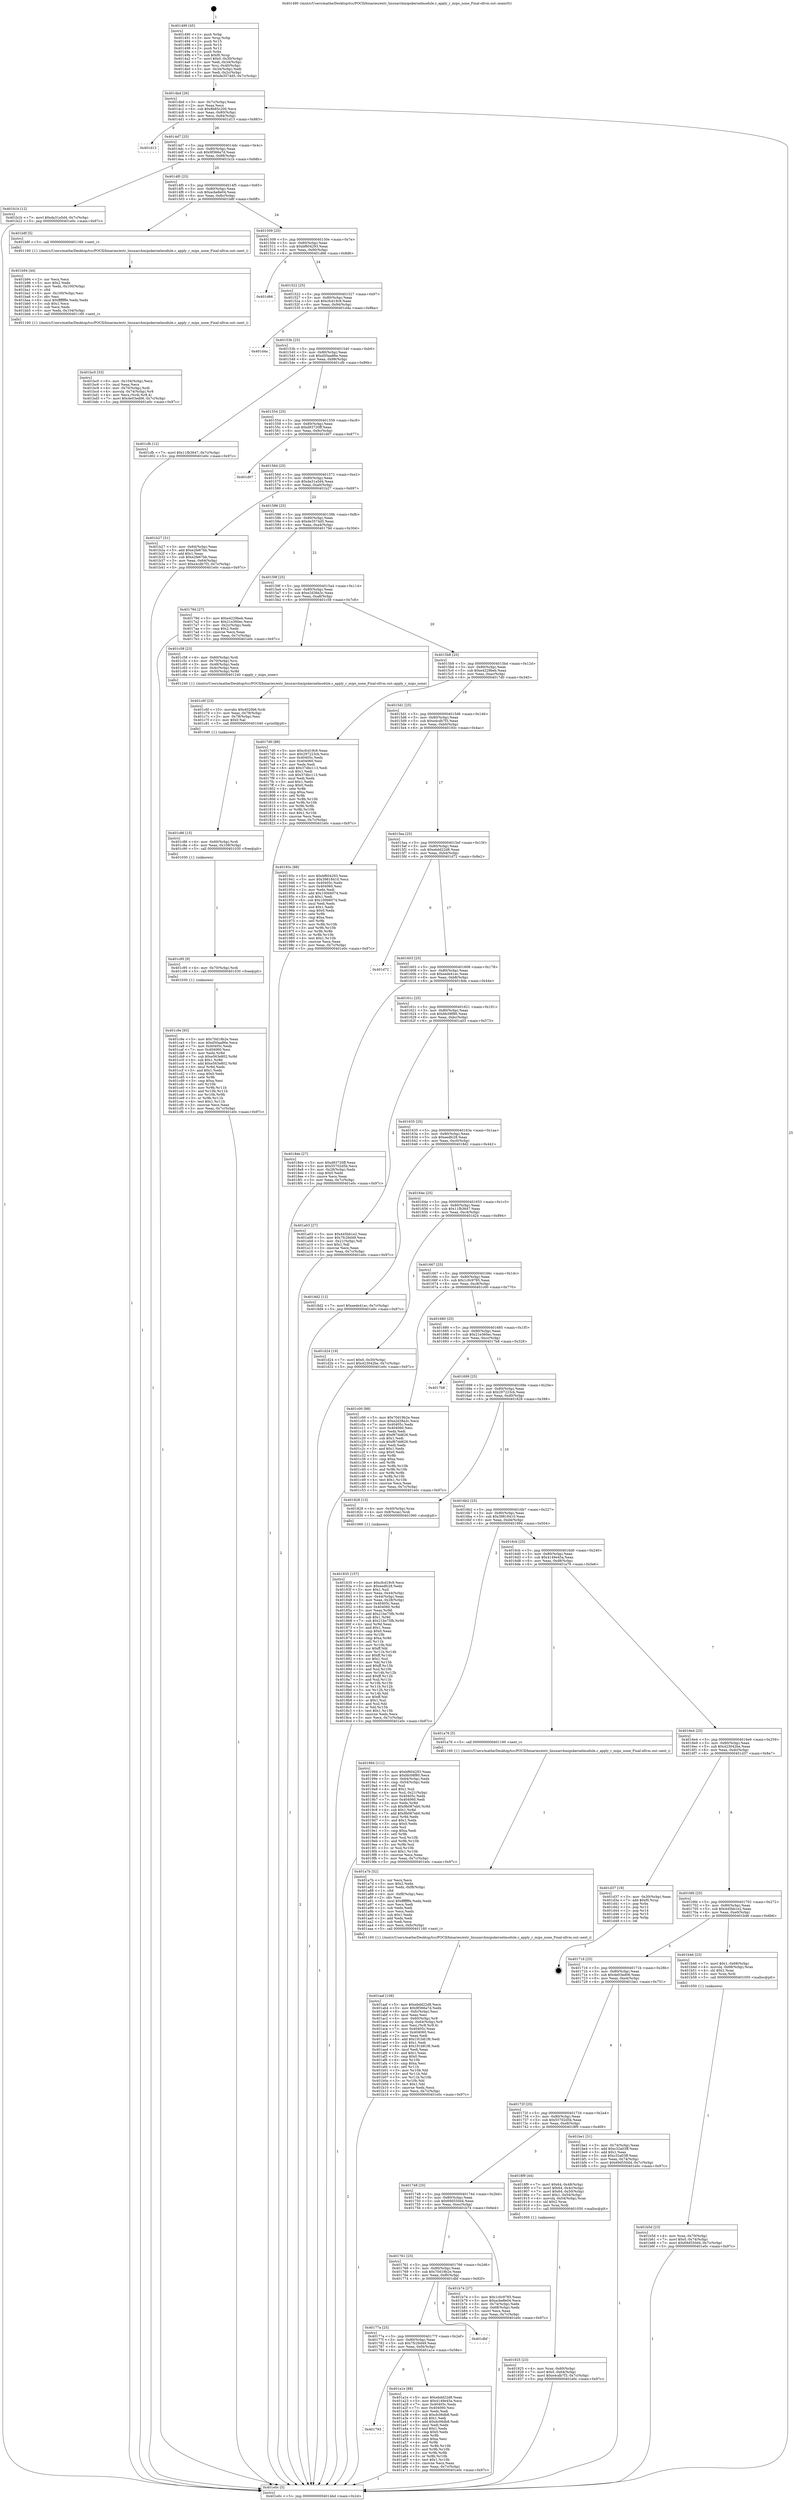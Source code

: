 digraph "0x401490" {
  label = "0x401490 (/mnt/c/Users/mathe/Desktop/tcc/POCII/binaries/extr_linuxarchmipskernelmodule.c_apply_r_mips_none_Final-ollvm.out::main(0))"
  labelloc = "t"
  node[shape=record]

  Entry [label="",width=0.3,height=0.3,shape=circle,fillcolor=black,style=filled]
  "0x4014bd" [label="{
     0x4014bd [26]\l
     | [instrs]\l
     &nbsp;&nbsp;0x4014bd \<+3\>: mov -0x7c(%rbp),%eax\l
     &nbsp;&nbsp;0x4014c0 \<+2\>: mov %eax,%ecx\l
     &nbsp;&nbsp;0x4014c2 \<+6\>: sub $0x8b85c200,%ecx\l
     &nbsp;&nbsp;0x4014c8 \<+3\>: mov %eax,-0x80(%rbp)\l
     &nbsp;&nbsp;0x4014cb \<+6\>: mov %ecx,-0x84(%rbp)\l
     &nbsp;&nbsp;0x4014d1 \<+6\>: je 0000000000401d13 \<main+0x883\>\l
  }"]
  "0x401d13" [label="{
     0x401d13\l
  }", style=dashed]
  "0x4014d7" [label="{
     0x4014d7 [25]\l
     | [instrs]\l
     &nbsp;&nbsp;0x4014d7 \<+5\>: jmp 00000000004014dc \<main+0x4c\>\l
     &nbsp;&nbsp;0x4014dc \<+3\>: mov -0x80(%rbp),%eax\l
     &nbsp;&nbsp;0x4014df \<+5\>: sub $0x9f366a7d,%eax\l
     &nbsp;&nbsp;0x4014e4 \<+6\>: mov %eax,-0x88(%rbp)\l
     &nbsp;&nbsp;0x4014ea \<+6\>: je 0000000000401b1b \<main+0x68b\>\l
  }"]
  Exit [label="",width=0.3,height=0.3,shape=circle,fillcolor=black,style=filled,peripheries=2]
  "0x401b1b" [label="{
     0x401b1b [12]\l
     | [instrs]\l
     &nbsp;&nbsp;0x401b1b \<+7\>: movl $0xda31a5d4,-0x7c(%rbp)\l
     &nbsp;&nbsp;0x401b22 \<+5\>: jmp 0000000000401e0c \<main+0x97c\>\l
  }"]
  "0x4014f0" [label="{
     0x4014f0 [25]\l
     | [instrs]\l
     &nbsp;&nbsp;0x4014f0 \<+5\>: jmp 00000000004014f5 \<main+0x65\>\l
     &nbsp;&nbsp;0x4014f5 \<+3\>: mov -0x80(%rbp),%eax\l
     &nbsp;&nbsp;0x4014f8 \<+5\>: sub $0xacbe8e04,%eax\l
     &nbsp;&nbsp;0x4014fd \<+6\>: mov %eax,-0x8c(%rbp)\l
     &nbsp;&nbsp;0x401503 \<+6\>: je 0000000000401b8f \<main+0x6ff\>\l
  }"]
  "0x401c9e" [label="{
     0x401c9e [93]\l
     | [instrs]\l
     &nbsp;&nbsp;0x401c9e \<+5\>: mov $0x70d19b2e,%eax\l
     &nbsp;&nbsp;0x401ca3 \<+5\>: mov $0xd50aa86e,%ecx\l
     &nbsp;&nbsp;0x401ca8 \<+7\>: mov 0x40405c,%edx\l
     &nbsp;&nbsp;0x401caf \<+7\>: mov 0x404060,%esi\l
     &nbsp;&nbsp;0x401cb6 \<+3\>: mov %edx,%r8d\l
     &nbsp;&nbsp;0x401cb9 \<+7\>: sub $0xe563e802,%r8d\l
     &nbsp;&nbsp;0x401cc0 \<+4\>: sub $0x1,%r8d\l
     &nbsp;&nbsp;0x401cc4 \<+7\>: add $0xe563e802,%r8d\l
     &nbsp;&nbsp;0x401ccb \<+4\>: imul %r8d,%edx\l
     &nbsp;&nbsp;0x401ccf \<+3\>: and $0x1,%edx\l
     &nbsp;&nbsp;0x401cd2 \<+3\>: cmp $0x0,%edx\l
     &nbsp;&nbsp;0x401cd5 \<+4\>: sete %r9b\l
     &nbsp;&nbsp;0x401cd9 \<+3\>: cmp $0xa,%esi\l
     &nbsp;&nbsp;0x401cdc \<+4\>: setl %r10b\l
     &nbsp;&nbsp;0x401ce0 \<+3\>: mov %r9b,%r11b\l
     &nbsp;&nbsp;0x401ce3 \<+3\>: and %r10b,%r11b\l
     &nbsp;&nbsp;0x401ce6 \<+3\>: xor %r10b,%r9b\l
     &nbsp;&nbsp;0x401ce9 \<+3\>: or %r9b,%r11b\l
     &nbsp;&nbsp;0x401cec \<+4\>: test $0x1,%r11b\l
     &nbsp;&nbsp;0x401cf0 \<+3\>: cmovne %ecx,%eax\l
     &nbsp;&nbsp;0x401cf3 \<+3\>: mov %eax,-0x7c(%rbp)\l
     &nbsp;&nbsp;0x401cf6 \<+5\>: jmp 0000000000401e0c \<main+0x97c\>\l
  }"]
  "0x401b8f" [label="{
     0x401b8f [5]\l
     | [instrs]\l
     &nbsp;&nbsp;0x401b8f \<+5\>: call 0000000000401160 \<next_i\>\l
     | [calls]\l
     &nbsp;&nbsp;0x401160 \{1\} (/mnt/c/Users/mathe/Desktop/tcc/POCII/binaries/extr_linuxarchmipskernelmodule.c_apply_r_mips_none_Final-ollvm.out::next_i)\l
  }"]
  "0x401509" [label="{
     0x401509 [25]\l
     | [instrs]\l
     &nbsp;&nbsp;0x401509 \<+5\>: jmp 000000000040150e \<main+0x7e\>\l
     &nbsp;&nbsp;0x40150e \<+3\>: mov -0x80(%rbp),%eax\l
     &nbsp;&nbsp;0x401511 \<+5\>: sub $0xbf604293,%eax\l
     &nbsp;&nbsp;0x401516 \<+6\>: mov %eax,-0x90(%rbp)\l
     &nbsp;&nbsp;0x40151c \<+6\>: je 0000000000401d66 \<main+0x8d6\>\l
  }"]
  "0x401c95" [label="{
     0x401c95 [9]\l
     | [instrs]\l
     &nbsp;&nbsp;0x401c95 \<+4\>: mov -0x70(%rbp),%rdi\l
     &nbsp;&nbsp;0x401c99 \<+5\>: call 0000000000401030 \<free@plt\>\l
     | [calls]\l
     &nbsp;&nbsp;0x401030 \{1\} (unknown)\l
  }"]
  "0x401d66" [label="{
     0x401d66\l
  }", style=dashed]
  "0x401522" [label="{
     0x401522 [25]\l
     | [instrs]\l
     &nbsp;&nbsp;0x401522 \<+5\>: jmp 0000000000401527 \<main+0x97\>\l
     &nbsp;&nbsp;0x401527 \<+3\>: mov -0x80(%rbp),%eax\l
     &nbsp;&nbsp;0x40152a \<+5\>: sub $0xcfcd19c9,%eax\l
     &nbsp;&nbsp;0x40152f \<+6\>: mov %eax,-0x94(%rbp)\l
     &nbsp;&nbsp;0x401535 \<+6\>: je 0000000000401d4a \<main+0x8ba\>\l
  }"]
  "0x401c86" [label="{
     0x401c86 [15]\l
     | [instrs]\l
     &nbsp;&nbsp;0x401c86 \<+4\>: mov -0x60(%rbp),%rdi\l
     &nbsp;&nbsp;0x401c8a \<+6\>: mov %eax,-0x108(%rbp)\l
     &nbsp;&nbsp;0x401c90 \<+5\>: call 0000000000401030 \<free@plt\>\l
     | [calls]\l
     &nbsp;&nbsp;0x401030 \{1\} (unknown)\l
  }"]
  "0x401d4a" [label="{
     0x401d4a\l
  }", style=dashed]
  "0x40153b" [label="{
     0x40153b [25]\l
     | [instrs]\l
     &nbsp;&nbsp;0x40153b \<+5\>: jmp 0000000000401540 \<main+0xb0\>\l
     &nbsp;&nbsp;0x401540 \<+3\>: mov -0x80(%rbp),%eax\l
     &nbsp;&nbsp;0x401543 \<+5\>: sub $0xd50aa86e,%eax\l
     &nbsp;&nbsp;0x401548 \<+6\>: mov %eax,-0x98(%rbp)\l
     &nbsp;&nbsp;0x40154e \<+6\>: je 0000000000401cfb \<main+0x86b\>\l
  }"]
  "0x401c6f" [label="{
     0x401c6f [23]\l
     | [instrs]\l
     &nbsp;&nbsp;0x401c6f \<+10\>: movabs $0x4020b6,%rdi\l
     &nbsp;&nbsp;0x401c79 \<+3\>: mov %eax,-0x78(%rbp)\l
     &nbsp;&nbsp;0x401c7c \<+3\>: mov -0x78(%rbp),%esi\l
     &nbsp;&nbsp;0x401c7f \<+2\>: mov $0x0,%al\l
     &nbsp;&nbsp;0x401c81 \<+5\>: call 0000000000401040 \<printf@plt\>\l
     | [calls]\l
     &nbsp;&nbsp;0x401040 \{1\} (unknown)\l
  }"]
  "0x401cfb" [label="{
     0x401cfb [12]\l
     | [instrs]\l
     &nbsp;&nbsp;0x401cfb \<+7\>: movl $0x11fb3647,-0x7c(%rbp)\l
     &nbsp;&nbsp;0x401d02 \<+5\>: jmp 0000000000401e0c \<main+0x97c\>\l
  }"]
  "0x401554" [label="{
     0x401554 [25]\l
     | [instrs]\l
     &nbsp;&nbsp;0x401554 \<+5\>: jmp 0000000000401559 \<main+0xc9\>\l
     &nbsp;&nbsp;0x401559 \<+3\>: mov -0x80(%rbp),%eax\l
     &nbsp;&nbsp;0x40155c \<+5\>: sub $0xd93720ff,%eax\l
     &nbsp;&nbsp;0x401561 \<+6\>: mov %eax,-0x9c(%rbp)\l
     &nbsp;&nbsp;0x401567 \<+6\>: je 0000000000401d07 \<main+0x877\>\l
  }"]
  "0x401bc0" [label="{
     0x401bc0 [33]\l
     | [instrs]\l
     &nbsp;&nbsp;0x401bc0 \<+6\>: mov -0x104(%rbp),%ecx\l
     &nbsp;&nbsp;0x401bc6 \<+3\>: imul %eax,%ecx\l
     &nbsp;&nbsp;0x401bc9 \<+4\>: mov -0x70(%rbp),%rdi\l
     &nbsp;&nbsp;0x401bcd \<+4\>: movslq -0x74(%rbp),%r8\l
     &nbsp;&nbsp;0x401bd1 \<+4\>: mov %ecx,(%rdi,%r8,4)\l
     &nbsp;&nbsp;0x401bd5 \<+7\>: movl $0x4e03ed06,-0x7c(%rbp)\l
     &nbsp;&nbsp;0x401bdc \<+5\>: jmp 0000000000401e0c \<main+0x97c\>\l
  }"]
  "0x401d07" [label="{
     0x401d07\l
  }", style=dashed]
  "0x40156d" [label="{
     0x40156d [25]\l
     | [instrs]\l
     &nbsp;&nbsp;0x40156d \<+5\>: jmp 0000000000401572 \<main+0xe2\>\l
     &nbsp;&nbsp;0x401572 \<+3\>: mov -0x80(%rbp),%eax\l
     &nbsp;&nbsp;0x401575 \<+5\>: sub $0xda31a5d4,%eax\l
     &nbsp;&nbsp;0x40157a \<+6\>: mov %eax,-0xa0(%rbp)\l
     &nbsp;&nbsp;0x401580 \<+6\>: je 0000000000401b27 \<main+0x697\>\l
  }"]
  "0x401b94" [label="{
     0x401b94 [44]\l
     | [instrs]\l
     &nbsp;&nbsp;0x401b94 \<+2\>: xor %ecx,%ecx\l
     &nbsp;&nbsp;0x401b96 \<+5\>: mov $0x2,%edx\l
     &nbsp;&nbsp;0x401b9b \<+6\>: mov %edx,-0x100(%rbp)\l
     &nbsp;&nbsp;0x401ba1 \<+1\>: cltd\l
     &nbsp;&nbsp;0x401ba2 \<+6\>: mov -0x100(%rbp),%esi\l
     &nbsp;&nbsp;0x401ba8 \<+2\>: idiv %esi\l
     &nbsp;&nbsp;0x401baa \<+6\>: imul $0xfffffffe,%edx,%edx\l
     &nbsp;&nbsp;0x401bb0 \<+3\>: sub $0x1,%ecx\l
     &nbsp;&nbsp;0x401bb3 \<+2\>: sub %ecx,%edx\l
     &nbsp;&nbsp;0x401bb5 \<+6\>: mov %edx,-0x104(%rbp)\l
     &nbsp;&nbsp;0x401bbb \<+5\>: call 0000000000401160 \<next_i\>\l
     | [calls]\l
     &nbsp;&nbsp;0x401160 \{1\} (/mnt/c/Users/mathe/Desktop/tcc/POCII/binaries/extr_linuxarchmipskernelmodule.c_apply_r_mips_none_Final-ollvm.out::next_i)\l
  }"]
  "0x401b27" [label="{
     0x401b27 [31]\l
     | [instrs]\l
     &nbsp;&nbsp;0x401b27 \<+3\>: mov -0x64(%rbp),%eax\l
     &nbsp;&nbsp;0x401b2a \<+5\>: add $0xe2fe67bb,%eax\l
     &nbsp;&nbsp;0x401b2f \<+3\>: add $0x1,%eax\l
     &nbsp;&nbsp;0x401b32 \<+5\>: sub $0xe2fe67bb,%eax\l
     &nbsp;&nbsp;0x401b37 \<+3\>: mov %eax,-0x64(%rbp)\l
     &nbsp;&nbsp;0x401b3a \<+7\>: movl $0xe4cdb7f3,-0x7c(%rbp)\l
     &nbsp;&nbsp;0x401b41 \<+5\>: jmp 0000000000401e0c \<main+0x97c\>\l
  }"]
  "0x401586" [label="{
     0x401586 [25]\l
     | [instrs]\l
     &nbsp;&nbsp;0x401586 \<+5\>: jmp 000000000040158b \<main+0xfb\>\l
     &nbsp;&nbsp;0x40158b \<+3\>: mov -0x80(%rbp),%eax\l
     &nbsp;&nbsp;0x40158e \<+5\>: sub $0xde3574d5,%eax\l
     &nbsp;&nbsp;0x401593 \<+6\>: mov %eax,-0xa4(%rbp)\l
     &nbsp;&nbsp;0x401599 \<+6\>: je 000000000040179d \<main+0x30d\>\l
  }"]
  "0x401b5d" [label="{
     0x401b5d [23]\l
     | [instrs]\l
     &nbsp;&nbsp;0x401b5d \<+4\>: mov %rax,-0x70(%rbp)\l
     &nbsp;&nbsp;0x401b61 \<+7\>: movl $0x0,-0x74(%rbp)\l
     &nbsp;&nbsp;0x401b68 \<+7\>: movl $0x69d550d4,-0x7c(%rbp)\l
     &nbsp;&nbsp;0x401b6f \<+5\>: jmp 0000000000401e0c \<main+0x97c\>\l
  }"]
  "0x40179d" [label="{
     0x40179d [27]\l
     | [instrs]\l
     &nbsp;&nbsp;0x40179d \<+5\>: mov $0xe4229beb,%eax\l
     &nbsp;&nbsp;0x4017a2 \<+5\>: mov $0x21e360ec,%ecx\l
     &nbsp;&nbsp;0x4017a7 \<+3\>: mov -0x2c(%rbp),%edx\l
     &nbsp;&nbsp;0x4017aa \<+3\>: cmp $0x2,%edx\l
     &nbsp;&nbsp;0x4017ad \<+3\>: cmovne %ecx,%eax\l
     &nbsp;&nbsp;0x4017b0 \<+3\>: mov %eax,-0x7c(%rbp)\l
     &nbsp;&nbsp;0x4017b3 \<+5\>: jmp 0000000000401e0c \<main+0x97c\>\l
  }"]
  "0x40159f" [label="{
     0x40159f [25]\l
     | [instrs]\l
     &nbsp;&nbsp;0x40159f \<+5\>: jmp 00000000004015a4 \<main+0x114\>\l
     &nbsp;&nbsp;0x4015a4 \<+3\>: mov -0x80(%rbp),%eax\l
     &nbsp;&nbsp;0x4015a7 \<+5\>: sub $0xe2d38a3c,%eax\l
     &nbsp;&nbsp;0x4015ac \<+6\>: mov %eax,-0xa8(%rbp)\l
     &nbsp;&nbsp;0x4015b2 \<+6\>: je 0000000000401c58 \<main+0x7c8\>\l
  }"]
  "0x401e0c" [label="{
     0x401e0c [5]\l
     | [instrs]\l
     &nbsp;&nbsp;0x401e0c \<+5\>: jmp 00000000004014bd \<main+0x2d\>\l
  }"]
  "0x401490" [label="{
     0x401490 [45]\l
     | [instrs]\l
     &nbsp;&nbsp;0x401490 \<+1\>: push %rbp\l
     &nbsp;&nbsp;0x401491 \<+3\>: mov %rsp,%rbp\l
     &nbsp;&nbsp;0x401494 \<+2\>: push %r15\l
     &nbsp;&nbsp;0x401496 \<+2\>: push %r14\l
     &nbsp;&nbsp;0x401498 \<+2\>: push %r12\l
     &nbsp;&nbsp;0x40149a \<+1\>: push %rbx\l
     &nbsp;&nbsp;0x40149b \<+7\>: sub $0xf0,%rsp\l
     &nbsp;&nbsp;0x4014a2 \<+7\>: movl $0x0,-0x30(%rbp)\l
     &nbsp;&nbsp;0x4014a9 \<+3\>: mov %edi,-0x34(%rbp)\l
     &nbsp;&nbsp;0x4014ac \<+4\>: mov %rsi,-0x40(%rbp)\l
     &nbsp;&nbsp;0x4014b0 \<+3\>: mov -0x34(%rbp),%edi\l
     &nbsp;&nbsp;0x4014b3 \<+3\>: mov %edi,-0x2c(%rbp)\l
     &nbsp;&nbsp;0x4014b6 \<+7\>: movl $0xde3574d5,-0x7c(%rbp)\l
  }"]
  "0x401aaf" [label="{
     0x401aaf [108]\l
     | [instrs]\l
     &nbsp;&nbsp;0x401aaf \<+5\>: mov $0xebdd22d8,%ecx\l
     &nbsp;&nbsp;0x401ab4 \<+5\>: mov $0x9f366a7d,%edx\l
     &nbsp;&nbsp;0x401ab9 \<+6\>: mov -0xfc(%rbp),%esi\l
     &nbsp;&nbsp;0x401abf \<+3\>: imul %eax,%esi\l
     &nbsp;&nbsp;0x401ac2 \<+4\>: mov -0x60(%rbp),%r8\l
     &nbsp;&nbsp;0x401ac6 \<+4\>: movslq -0x64(%rbp),%r9\l
     &nbsp;&nbsp;0x401aca \<+4\>: mov %esi,(%r8,%r9,4)\l
     &nbsp;&nbsp;0x401ace \<+7\>: mov 0x40405c,%eax\l
     &nbsp;&nbsp;0x401ad5 \<+7\>: mov 0x404060,%esi\l
     &nbsp;&nbsp;0x401adc \<+2\>: mov %eax,%edi\l
     &nbsp;&nbsp;0x401ade \<+6\>: add $0x191b81f6,%edi\l
     &nbsp;&nbsp;0x401ae4 \<+3\>: sub $0x1,%edi\l
     &nbsp;&nbsp;0x401ae7 \<+6\>: sub $0x191b81f6,%edi\l
     &nbsp;&nbsp;0x401aed \<+3\>: imul %edi,%eax\l
     &nbsp;&nbsp;0x401af0 \<+3\>: and $0x1,%eax\l
     &nbsp;&nbsp;0x401af3 \<+3\>: cmp $0x0,%eax\l
     &nbsp;&nbsp;0x401af6 \<+4\>: sete %r10b\l
     &nbsp;&nbsp;0x401afa \<+3\>: cmp $0xa,%esi\l
     &nbsp;&nbsp;0x401afd \<+4\>: setl %r11b\l
     &nbsp;&nbsp;0x401b01 \<+3\>: mov %r10b,%bl\l
     &nbsp;&nbsp;0x401b04 \<+3\>: and %r11b,%bl\l
     &nbsp;&nbsp;0x401b07 \<+3\>: xor %r11b,%r10b\l
     &nbsp;&nbsp;0x401b0a \<+3\>: or %r10b,%bl\l
     &nbsp;&nbsp;0x401b0d \<+3\>: test $0x1,%bl\l
     &nbsp;&nbsp;0x401b10 \<+3\>: cmovne %edx,%ecx\l
     &nbsp;&nbsp;0x401b13 \<+3\>: mov %ecx,-0x7c(%rbp)\l
     &nbsp;&nbsp;0x401b16 \<+5\>: jmp 0000000000401e0c \<main+0x97c\>\l
  }"]
  "0x401c58" [label="{
     0x401c58 [23]\l
     | [instrs]\l
     &nbsp;&nbsp;0x401c58 \<+4\>: mov -0x60(%rbp),%rdi\l
     &nbsp;&nbsp;0x401c5c \<+4\>: mov -0x70(%rbp),%rsi\l
     &nbsp;&nbsp;0x401c60 \<+3\>: mov -0x48(%rbp),%edx\l
     &nbsp;&nbsp;0x401c63 \<+3\>: mov -0x4c(%rbp),%ecx\l
     &nbsp;&nbsp;0x401c66 \<+4\>: mov -0x50(%rbp),%r8d\l
     &nbsp;&nbsp;0x401c6a \<+5\>: call 0000000000401240 \<apply_r_mips_none\>\l
     | [calls]\l
     &nbsp;&nbsp;0x401240 \{1\} (/mnt/c/Users/mathe/Desktop/tcc/POCII/binaries/extr_linuxarchmipskernelmodule.c_apply_r_mips_none_Final-ollvm.out::apply_r_mips_none)\l
  }"]
  "0x4015b8" [label="{
     0x4015b8 [25]\l
     | [instrs]\l
     &nbsp;&nbsp;0x4015b8 \<+5\>: jmp 00000000004015bd \<main+0x12d\>\l
     &nbsp;&nbsp;0x4015bd \<+3\>: mov -0x80(%rbp),%eax\l
     &nbsp;&nbsp;0x4015c0 \<+5\>: sub $0xe4229beb,%eax\l
     &nbsp;&nbsp;0x4015c5 \<+6\>: mov %eax,-0xac(%rbp)\l
     &nbsp;&nbsp;0x4015cb \<+6\>: je 00000000004017d0 \<main+0x340\>\l
  }"]
  "0x401a7b" [label="{
     0x401a7b [52]\l
     | [instrs]\l
     &nbsp;&nbsp;0x401a7b \<+2\>: xor %ecx,%ecx\l
     &nbsp;&nbsp;0x401a7d \<+5\>: mov $0x2,%edx\l
     &nbsp;&nbsp;0x401a82 \<+6\>: mov %edx,-0xf8(%rbp)\l
     &nbsp;&nbsp;0x401a88 \<+1\>: cltd\l
     &nbsp;&nbsp;0x401a89 \<+6\>: mov -0xf8(%rbp),%esi\l
     &nbsp;&nbsp;0x401a8f \<+2\>: idiv %esi\l
     &nbsp;&nbsp;0x401a91 \<+6\>: imul $0xfffffffe,%edx,%edx\l
     &nbsp;&nbsp;0x401a97 \<+2\>: mov %ecx,%edi\l
     &nbsp;&nbsp;0x401a99 \<+2\>: sub %edx,%edi\l
     &nbsp;&nbsp;0x401a9b \<+2\>: mov %ecx,%edx\l
     &nbsp;&nbsp;0x401a9d \<+3\>: sub $0x1,%edx\l
     &nbsp;&nbsp;0x401aa0 \<+2\>: add %edx,%edi\l
     &nbsp;&nbsp;0x401aa2 \<+2\>: sub %edi,%ecx\l
     &nbsp;&nbsp;0x401aa4 \<+6\>: mov %ecx,-0xfc(%rbp)\l
     &nbsp;&nbsp;0x401aaa \<+5\>: call 0000000000401160 \<next_i\>\l
     | [calls]\l
     &nbsp;&nbsp;0x401160 \{1\} (/mnt/c/Users/mathe/Desktop/tcc/POCII/binaries/extr_linuxarchmipskernelmodule.c_apply_r_mips_none_Final-ollvm.out::next_i)\l
  }"]
  "0x4017d0" [label="{
     0x4017d0 [88]\l
     | [instrs]\l
     &nbsp;&nbsp;0x4017d0 \<+5\>: mov $0xcfcd19c9,%eax\l
     &nbsp;&nbsp;0x4017d5 \<+5\>: mov $0x297223cb,%ecx\l
     &nbsp;&nbsp;0x4017da \<+7\>: mov 0x40405c,%edx\l
     &nbsp;&nbsp;0x4017e1 \<+7\>: mov 0x404060,%esi\l
     &nbsp;&nbsp;0x4017e8 \<+2\>: mov %edx,%edi\l
     &nbsp;&nbsp;0x4017ea \<+6\>: add $0x37dbc113,%edi\l
     &nbsp;&nbsp;0x4017f0 \<+3\>: sub $0x1,%edi\l
     &nbsp;&nbsp;0x4017f3 \<+6\>: sub $0x37dbc113,%edi\l
     &nbsp;&nbsp;0x4017f9 \<+3\>: imul %edi,%edx\l
     &nbsp;&nbsp;0x4017fc \<+3\>: and $0x1,%edx\l
     &nbsp;&nbsp;0x4017ff \<+3\>: cmp $0x0,%edx\l
     &nbsp;&nbsp;0x401802 \<+4\>: sete %r8b\l
     &nbsp;&nbsp;0x401806 \<+3\>: cmp $0xa,%esi\l
     &nbsp;&nbsp;0x401809 \<+4\>: setl %r9b\l
     &nbsp;&nbsp;0x40180d \<+3\>: mov %r8b,%r10b\l
     &nbsp;&nbsp;0x401810 \<+3\>: and %r9b,%r10b\l
     &nbsp;&nbsp;0x401813 \<+3\>: xor %r9b,%r8b\l
     &nbsp;&nbsp;0x401816 \<+3\>: or %r8b,%r10b\l
     &nbsp;&nbsp;0x401819 \<+4\>: test $0x1,%r10b\l
     &nbsp;&nbsp;0x40181d \<+3\>: cmovne %ecx,%eax\l
     &nbsp;&nbsp;0x401820 \<+3\>: mov %eax,-0x7c(%rbp)\l
     &nbsp;&nbsp;0x401823 \<+5\>: jmp 0000000000401e0c \<main+0x97c\>\l
  }"]
  "0x4015d1" [label="{
     0x4015d1 [25]\l
     | [instrs]\l
     &nbsp;&nbsp;0x4015d1 \<+5\>: jmp 00000000004015d6 \<main+0x146\>\l
     &nbsp;&nbsp;0x4015d6 \<+3\>: mov -0x80(%rbp),%eax\l
     &nbsp;&nbsp;0x4015d9 \<+5\>: sub $0xe4cdb7f3,%eax\l
     &nbsp;&nbsp;0x4015de \<+6\>: mov %eax,-0xb0(%rbp)\l
     &nbsp;&nbsp;0x4015e4 \<+6\>: je 000000000040193c \<main+0x4ac\>\l
  }"]
  "0x401793" [label="{
     0x401793\l
  }", style=dashed]
  "0x40193c" [label="{
     0x40193c [88]\l
     | [instrs]\l
     &nbsp;&nbsp;0x40193c \<+5\>: mov $0xbf604293,%eax\l
     &nbsp;&nbsp;0x401941 \<+5\>: mov $0x39818410,%ecx\l
     &nbsp;&nbsp;0x401946 \<+7\>: mov 0x40405c,%edx\l
     &nbsp;&nbsp;0x40194d \<+7\>: mov 0x404060,%esi\l
     &nbsp;&nbsp;0x401954 \<+2\>: mov %edx,%edi\l
     &nbsp;&nbsp;0x401956 \<+6\>: add $0x100b6074,%edi\l
     &nbsp;&nbsp;0x40195c \<+3\>: sub $0x1,%edi\l
     &nbsp;&nbsp;0x40195f \<+6\>: sub $0x100b6074,%edi\l
     &nbsp;&nbsp;0x401965 \<+3\>: imul %edi,%edx\l
     &nbsp;&nbsp;0x401968 \<+3\>: and $0x1,%edx\l
     &nbsp;&nbsp;0x40196b \<+3\>: cmp $0x0,%edx\l
     &nbsp;&nbsp;0x40196e \<+4\>: sete %r8b\l
     &nbsp;&nbsp;0x401972 \<+3\>: cmp $0xa,%esi\l
     &nbsp;&nbsp;0x401975 \<+4\>: setl %r9b\l
     &nbsp;&nbsp;0x401979 \<+3\>: mov %r8b,%r10b\l
     &nbsp;&nbsp;0x40197c \<+3\>: and %r9b,%r10b\l
     &nbsp;&nbsp;0x40197f \<+3\>: xor %r9b,%r8b\l
     &nbsp;&nbsp;0x401982 \<+3\>: or %r8b,%r10b\l
     &nbsp;&nbsp;0x401985 \<+4\>: test $0x1,%r10b\l
     &nbsp;&nbsp;0x401989 \<+3\>: cmovne %ecx,%eax\l
     &nbsp;&nbsp;0x40198c \<+3\>: mov %eax,-0x7c(%rbp)\l
     &nbsp;&nbsp;0x40198f \<+5\>: jmp 0000000000401e0c \<main+0x97c\>\l
  }"]
  "0x4015ea" [label="{
     0x4015ea [25]\l
     | [instrs]\l
     &nbsp;&nbsp;0x4015ea \<+5\>: jmp 00000000004015ef \<main+0x15f\>\l
     &nbsp;&nbsp;0x4015ef \<+3\>: mov -0x80(%rbp),%eax\l
     &nbsp;&nbsp;0x4015f2 \<+5\>: sub $0xebdd22d8,%eax\l
     &nbsp;&nbsp;0x4015f7 \<+6\>: mov %eax,-0xb4(%rbp)\l
     &nbsp;&nbsp;0x4015fd \<+6\>: je 0000000000401d72 \<main+0x8e2\>\l
  }"]
  "0x401a1e" [label="{
     0x401a1e [88]\l
     | [instrs]\l
     &nbsp;&nbsp;0x401a1e \<+5\>: mov $0xebdd22d8,%eax\l
     &nbsp;&nbsp;0x401a23 \<+5\>: mov $0x4149e45a,%ecx\l
     &nbsp;&nbsp;0x401a28 \<+7\>: mov 0x40405c,%edx\l
     &nbsp;&nbsp;0x401a2f \<+7\>: mov 0x404060,%esi\l
     &nbsp;&nbsp;0x401a36 \<+2\>: mov %edx,%edi\l
     &nbsp;&nbsp;0x401a38 \<+6\>: sub $0xdc06db8,%edi\l
     &nbsp;&nbsp;0x401a3e \<+3\>: sub $0x1,%edi\l
     &nbsp;&nbsp;0x401a41 \<+6\>: add $0xdc06db8,%edi\l
     &nbsp;&nbsp;0x401a47 \<+3\>: imul %edi,%edx\l
     &nbsp;&nbsp;0x401a4a \<+3\>: and $0x1,%edx\l
     &nbsp;&nbsp;0x401a4d \<+3\>: cmp $0x0,%edx\l
     &nbsp;&nbsp;0x401a50 \<+4\>: sete %r8b\l
     &nbsp;&nbsp;0x401a54 \<+3\>: cmp $0xa,%esi\l
     &nbsp;&nbsp;0x401a57 \<+4\>: setl %r9b\l
     &nbsp;&nbsp;0x401a5b \<+3\>: mov %r8b,%r10b\l
     &nbsp;&nbsp;0x401a5e \<+3\>: and %r9b,%r10b\l
     &nbsp;&nbsp;0x401a61 \<+3\>: xor %r9b,%r8b\l
     &nbsp;&nbsp;0x401a64 \<+3\>: or %r8b,%r10b\l
     &nbsp;&nbsp;0x401a67 \<+4\>: test $0x1,%r10b\l
     &nbsp;&nbsp;0x401a6b \<+3\>: cmovne %ecx,%eax\l
     &nbsp;&nbsp;0x401a6e \<+3\>: mov %eax,-0x7c(%rbp)\l
     &nbsp;&nbsp;0x401a71 \<+5\>: jmp 0000000000401e0c \<main+0x97c\>\l
  }"]
  "0x401d72" [label="{
     0x401d72\l
  }", style=dashed]
  "0x401603" [label="{
     0x401603 [25]\l
     | [instrs]\l
     &nbsp;&nbsp;0x401603 \<+5\>: jmp 0000000000401608 \<main+0x178\>\l
     &nbsp;&nbsp;0x401608 \<+3\>: mov -0x80(%rbp),%eax\l
     &nbsp;&nbsp;0x40160b \<+5\>: sub $0xeede41ec,%eax\l
     &nbsp;&nbsp;0x401610 \<+6\>: mov %eax,-0xb8(%rbp)\l
     &nbsp;&nbsp;0x401616 \<+6\>: je 00000000004018de \<main+0x44e\>\l
  }"]
  "0x40177a" [label="{
     0x40177a [25]\l
     | [instrs]\l
     &nbsp;&nbsp;0x40177a \<+5\>: jmp 000000000040177f \<main+0x2ef\>\l
     &nbsp;&nbsp;0x40177f \<+3\>: mov -0x80(%rbp),%eax\l
     &nbsp;&nbsp;0x401782 \<+5\>: sub $0x7fc26d49,%eax\l
     &nbsp;&nbsp;0x401787 \<+6\>: mov %eax,-0xf4(%rbp)\l
     &nbsp;&nbsp;0x40178d \<+6\>: je 0000000000401a1e \<main+0x58e\>\l
  }"]
  "0x4018de" [label="{
     0x4018de [27]\l
     | [instrs]\l
     &nbsp;&nbsp;0x4018de \<+5\>: mov $0xd93720ff,%eax\l
     &nbsp;&nbsp;0x4018e3 \<+5\>: mov $0x55702d5b,%ecx\l
     &nbsp;&nbsp;0x4018e8 \<+3\>: mov -0x28(%rbp),%edx\l
     &nbsp;&nbsp;0x4018eb \<+3\>: cmp $0x0,%edx\l
     &nbsp;&nbsp;0x4018ee \<+3\>: cmove %ecx,%eax\l
     &nbsp;&nbsp;0x4018f1 \<+3\>: mov %eax,-0x7c(%rbp)\l
     &nbsp;&nbsp;0x4018f4 \<+5\>: jmp 0000000000401e0c \<main+0x97c\>\l
  }"]
  "0x40161c" [label="{
     0x40161c [25]\l
     | [instrs]\l
     &nbsp;&nbsp;0x40161c \<+5\>: jmp 0000000000401621 \<main+0x191\>\l
     &nbsp;&nbsp;0x401621 \<+3\>: mov -0x80(%rbp),%eax\l
     &nbsp;&nbsp;0x401624 \<+5\>: sub $0xfdc08f80,%eax\l
     &nbsp;&nbsp;0x401629 \<+6\>: mov %eax,-0xbc(%rbp)\l
     &nbsp;&nbsp;0x40162f \<+6\>: je 0000000000401a03 \<main+0x573\>\l
  }"]
  "0x401dbf" [label="{
     0x401dbf\l
  }", style=dashed]
  "0x401a03" [label="{
     0x401a03 [27]\l
     | [instrs]\l
     &nbsp;&nbsp;0x401a03 \<+5\>: mov $0x445bb1e2,%eax\l
     &nbsp;&nbsp;0x401a08 \<+5\>: mov $0x7fc26d49,%ecx\l
     &nbsp;&nbsp;0x401a0d \<+3\>: mov -0x21(%rbp),%dl\l
     &nbsp;&nbsp;0x401a10 \<+3\>: test $0x1,%dl\l
     &nbsp;&nbsp;0x401a13 \<+3\>: cmovne %ecx,%eax\l
     &nbsp;&nbsp;0x401a16 \<+3\>: mov %eax,-0x7c(%rbp)\l
     &nbsp;&nbsp;0x401a19 \<+5\>: jmp 0000000000401e0c \<main+0x97c\>\l
  }"]
  "0x401635" [label="{
     0x401635 [25]\l
     | [instrs]\l
     &nbsp;&nbsp;0x401635 \<+5\>: jmp 000000000040163a \<main+0x1aa\>\l
     &nbsp;&nbsp;0x40163a \<+3\>: mov -0x80(%rbp),%eax\l
     &nbsp;&nbsp;0x40163d \<+5\>: sub $0xeedfc28,%eax\l
     &nbsp;&nbsp;0x401642 \<+6\>: mov %eax,-0xc0(%rbp)\l
     &nbsp;&nbsp;0x401648 \<+6\>: je 00000000004018d2 \<main+0x442\>\l
  }"]
  "0x401761" [label="{
     0x401761 [25]\l
     | [instrs]\l
     &nbsp;&nbsp;0x401761 \<+5\>: jmp 0000000000401766 \<main+0x2d6\>\l
     &nbsp;&nbsp;0x401766 \<+3\>: mov -0x80(%rbp),%eax\l
     &nbsp;&nbsp;0x401769 \<+5\>: sub $0x70d19b2e,%eax\l
     &nbsp;&nbsp;0x40176e \<+6\>: mov %eax,-0xf0(%rbp)\l
     &nbsp;&nbsp;0x401774 \<+6\>: je 0000000000401dbf \<main+0x92f\>\l
  }"]
  "0x4018d2" [label="{
     0x4018d2 [12]\l
     | [instrs]\l
     &nbsp;&nbsp;0x4018d2 \<+7\>: movl $0xeede41ec,-0x7c(%rbp)\l
     &nbsp;&nbsp;0x4018d9 \<+5\>: jmp 0000000000401e0c \<main+0x97c\>\l
  }"]
  "0x40164e" [label="{
     0x40164e [25]\l
     | [instrs]\l
     &nbsp;&nbsp;0x40164e \<+5\>: jmp 0000000000401653 \<main+0x1c3\>\l
     &nbsp;&nbsp;0x401653 \<+3\>: mov -0x80(%rbp),%eax\l
     &nbsp;&nbsp;0x401656 \<+5\>: sub $0x11fb3647,%eax\l
     &nbsp;&nbsp;0x40165b \<+6\>: mov %eax,-0xc4(%rbp)\l
     &nbsp;&nbsp;0x401661 \<+6\>: je 0000000000401d24 \<main+0x894\>\l
  }"]
  "0x401b74" [label="{
     0x401b74 [27]\l
     | [instrs]\l
     &nbsp;&nbsp;0x401b74 \<+5\>: mov $0x1c0c9785,%eax\l
     &nbsp;&nbsp;0x401b79 \<+5\>: mov $0xacbe8e04,%ecx\l
     &nbsp;&nbsp;0x401b7e \<+3\>: mov -0x74(%rbp),%edx\l
     &nbsp;&nbsp;0x401b81 \<+3\>: cmp -0x68(%rbp),%edx\l
     &nbsp;&nbsp;0x401b84 \<+3\>: cmovl %ecx,%eax\l
     &nbsp;&nbsp;0x401b87 \<+3\>: mov %eax,-0x7c(%rbp)\l
     &nbsp;&nbsp;0x401b8a \<+5\>: jmp 0000000000401e0c \<main+0x97c\>\l
  }"]
  "0x401d24" [label="{
     0x401d24 [19]\l
     | [instrs]\l
     &nbsp;&nbsp;0x401d24 \<+7\>: movl $0x0,-0x30(%rbp)\l
     &nbsp;&nbsp;0x401d2b \<+7\>: movl $0x423042be,-0x7c(%rbp)\l
     &nbsp;&nbsp;0x401d32 \<+5\>: jmp 0000000000401e0c \<main+0x97c\>\l
  }"]
  "0x401667" [label="{
     0x401667 [25]\l
     | [instrs]\l
     &nbsp;&nbsp;0x401667 \<+5\>: jmp 000000000040166c \<main+0x1dc\>\l
     &nbsp;&nbsp;0x40166c \<+3\>: mov -0x80(%rbp),%eax\l
     &nbsp;&nbsp;0x40166f \<+5\>: sub $0x1c0c9785,%eax\l
     &nbsp;&nbsp;0x401674 \<+6\>: mov %eax,-0xc8(%rbp)\l
     &nbsp;&nbsp;0x40167a \<+6\>: je 0000000000401c00 \<main+0x770\>\l
  }"]
  "0x401925" [label="{
     0x401925 [23]\l
     | [instrs]\l
     &nbsp;&nbsp;0x401925 \<+4\>: mov %rax,-0x60(%rbp)\l
     &nbsp;&nbsp;0x401929 \<+7\>: movl $0x0,-0x64(%rbp)\l
     &nbsp;&nbsp;0x401930 \<+7\>: movl $0xe4cdb7f3,-0x7c(%rbp)\l
     &nbsp;&nbsp;0x401937 \<+5\>: jmp 0000000000401e0c \<main+0x97c\>\l
  }"]
  "0x401c00" [label="{
     0x401c00 [88]\l
     | [instrs]\l
     &nbsp;&nbsp;0x401c00 \<+5\>: mov $0x70d19b2e,%eax\l
     &nbsp;&nbsp;0x401c05 \<+5\>: mov $0xe2d38a3c,%ecx\l
     &nbsp;&nbsp;0x401c0a \<+7\>: mov 0x40405c,%edx\l
     &nbsp;&nbsp;0x401c11 \<+7\>: mov 0x404060,%esi\l
     &nbsp;&nbsp;0x401c18 \<+2\>: mov %edx,%edi\l
     &nbsp;&nbsp;0x401c1a \<+6\>: add $0xf67dd626,%edi\l
     &nbsp;&nbsp;0x401c20 \<+3\>: sub $0x1,%edi\l
     &nbsp;&nbsp;0x401c23 \<+6\>: sub $0xf67dd626,%edi\l
     &nbsp;&nbsp;0x401c29 \<+3\>: imul %edi,%edx\l
     &nbsp;&nbsp;0x401c2c \<+3\>: and $0x1,%edx\l
     &nbsp;&nbsp;0x401c2f \<+3\>: cmp $0x0,%edx\l
     &nbsp;&nbsp;0x401c32 \<+4\>: sete %r8b\l
     &nbsp;&nbsp;0x401c36 \<+3\>: cmp $0xa,%esi\l
     &nbsp;&nbsp;0x401c39 \<+4\>: setl %r9b\l
     &nbsp;&nbsp;0x401c3d \<+3\>: mov %r8b,%r10b\l
     &nbsp;&nbsp;0x401c40 \<+3\>: and %r9b,%r10b\l
     &nbsp;&nbsp;0x401c43 \<+3\>: xor %r9b,%r8b\l
     &nbsp;&nbsp;0x401c46 \<+3\>: or %r8b,%r10b\l
     &nbsp;&nbsp;0x401c49 \<+4\>: test $0x1,%r10b\l
     &nbsp;&nbsp;0x401c4d \<+3\>: cmovne %ecx,%eax\l
     &nbsp;&nbsp;0x401c50 \<+3\>: mov %eax,-0x7c(%rbp)\l
     &nbsp;&nbsp;0x401c53 \<+5\>: jmp 0000000000401e0c \<main+0x97c\>\l
  }"]
  "0x401680" [label="{
     0x401680 [25]\l
     | [instrs]\l
     &nbsp;&nbsp;0x401680 \<+5\>: jmp 0000000000401685 \<main+0x1f5\>\l
     &nbsp;&nbsp;0x401685 \<+3\>: mov -0x80(%rbp),%eax\l
     &nbsp;&nbsp;0x401688 \<+5\>: sub $0x21e360ec,%eax\l
     &nbsp;&nbsp;0x40168d \<+6\>: mov %eax,-0xcc(%rbp)\l
     &nbsp;&nbsp;0x401693 \<+6\>: je 00000000004017b8 \<main+0x328\>\l
  }"]
  "0x401748" [label="{
     0x401748 [25]\l
     | [instrs]\l
     &nbsp;&nbsp;0x401748 \<+5\>: jmp 000000000040174d \<main+0x2bd\>\l
     &nbsp;&nbsp;0x40174d \<+3\>: mov -0x80(%rbp),%eax\l
     &nbsp;&nbsp;0x401750 \<+5\>: sub $0x69d550d4,%eax\l
     &nbsp;&nbsp;0x401755 \<+6\>: mov %eax,-0xec(%rbp)\l
     &nbsp;&nbsp;0x40175b \<+6\>: je 0000000000401b74 \<main+0x6e4\>\l
  }"]
  "0x4017b8" [label="{
     0x4017b8\l
  }", style=dashed]
  "0x401699" [label="{
     0x401699 [25]\l
     | [instrs]\l
     &nbsp;&nbsp;0x401699 \<+5\>: jmp 000000000040169e \<main+0x20e\>\l
     &nbsp;&nbsp;0x40169e \<+3\>: mov -0x80(%rbp),%eax\l
     &nbsp;&nbsp;0x4016a1 \<+5\>: sub $0x297223cb,%eax\l
     &nbsp;&nbsp;0x4016a6 \<+6\>: mov %eax,-0xd0(%rbp)\l
     &nbsp;&nbsp;0x4016ac \<+6\>: je 0000000000401828 \<main+0x398\>\l
  }"]
  "0x4018f9" [label="{
     0x4018f9 [44]\l
     | [instrs]\l
     &nbsp;&nbsp;0x4018f9 \<+7\>: movl $0x64,-0x48(%rbp)\l
     &nbsp;&nbsp;0x401900 \<+7\>: movl $0x64,-0x4c(%rbp)\l
     &nbsp;&nbsp;0x401907 \<+7\>: movl $0x64,-0x50(%rbp)\l
     &nbsp;&nbsp;0x40190e \<+7\>: movl $0x1,-0x54(%rbp)\l
     &nbsp;&nbsp;0x401915 \<+4\>: movslq -0x54(%rbp),%rax\l
     &nbsp;&nbsp;0x401919 \<+4\>: shl $0x2,%rax\l
     &nbsp;&nbsp;0x40191d \<+3\>: mov %rax,%rdi\l
     &nbsp;&nbsp;0x401920 \<+5\>: call 0000000000401050 \<malloc@plt\>\l
     | [calls]\l
     &nbsp;&nbsp;0x401050 \{1\} (unknown)\l
  }"]
  "0x401828" [label="{
     0x401828 [13]\l
     | [instrs]\l
     &nbsp;&nbsp;0x401828 \<+4\>: mov -0x40(%rbp),%rax\l
     &nbsp;&nbsp;0x40182c \<+4\>: mov 0x8(%rax),%rdi\l
     &nbsp;&nbsp;0x401830 \<+5\>: call 0000000000401060 \<atoi@plt\>\l
     | [calls]\l
     &nbsp;&nbsp;0x401060 \{1\} (unknown)\l
  }"]
  "0x4016b2" [label="{
     0x4016b2 [25]\l
     | [instrs]\l
     &nbsp;&nbsp;0x4016b2 \<+5\>: jmp 00000000004016b7 \<main+0x227\>\l
     &nbsp;&nbsp;0x4016b7 \<+3\>: mov -0x80(%rbp),%eax\l
     &nbsp;&nbsp;0x4016ba \<+5\>: sub $0x39818410,%eax\l
     &nbsp;&nbsp;0x4016bf \<+6\>: mov %eax,-0xd4(%rbp)\l
     &nbsp;&nbsp;0x4016c5 \<+6\>: je 0000000000401994 \<main+0x504\>\l
  }"]
  "0x401835" [label="{
     0x401835 [157]\l
     | [instrs]\l
     &nbsp;&nbsp;0x401835 \<+5\>: mov $0xcfcd19c9,%ecx\l
     &nbsp;&nbsp;0x40183a \<+5\>: mov $0xeedfc28,%edx\l
     &nbsp;&nbsp;0x40183f \<+3\>: mov $0x1,%sil\l
     &nbsp;&nbsp;0x401842 \<+3\>: mov %eax,-0x44(%rbp)\l
     &nbsp;&nbsp;0x401845 \<+3\>: mov -0x44(%rbp),%eax\l
     &nbsp;&nbsp;0x401848 \<+3\>: mov %eax,-0x28(%rbp)\l
     &nbsp;&nbsp;0x40184b \<+7\>: mov 0x40405c,%eax\l
     &nbsp;&nbsp;0x401852 \<+8\>: mov 0x404060,%r8d\l
     &nbsp;&nbsp;0x40185a \<+3\>: mov %eax,%r9d\l
     &nbsp;&nbsp;0x40185d \<+7\>: add $0x21be75fb,%r9d\l
     &nbsp;&nbsp;0x401864 \<+4\>: sub $0x1,%r9d\l
     &nbsp;&nbsp;0x401868 \<+7\>: sub $0x21be75fb,%r9d\l
     &nbsp;&nbsp;0x40186f \<+4\>: imul %r9d,%eax\l
     &nbsp;&nbsp;0x401873 \<+3\>: and $0x1,%eax\l
     &nbsp;&nbsp;0x401876 \<+3\>: cmp $0x0,%eax\l
     &nbsp;&nbsp;0x401879 \<+4\>: sete %r10b\l
     &nbsp;&nbsp;0x40187d \<+4\>: cmp $0xa,%r8d\l
     &nbsp;&nbsp;0x401881 \<+4\>: setl %r11b\l
     &nbsp;&nbsp;0x401885 \<+3\>: mov %r10b,%bl\l
     &nbsp;&nbsp;0x401888 \<+3\>: xor $0xff,%bl\l
     &nbsp;&nbsp;0x40188b \<+3\>: mov %r11b,%r14b\l
     &nbsp;&nbsp;0x40188e \<+4\>: xor $0xff,%r14b\l
     &nbsp;&nbsp;0x401892 \<+4\>: xor $0x1,%sil\l
     &nbsp;&nbsp;0x401896 \<+3\>: mov %bl,%r15b\l
     &nbsp;&nbsp;0x401899 \<+4\>: and $0xff,%r15b\l
     &nbsp;&nbsp;0x40189d \<+3\>: and %sil,%r10b\l
     &nbsp;&nbsp;0x4018a0 \<+3\>: mov %r14b,%r12b\l
     &nbsp;&nbsp;0x4018a3 \<+4\>: and $0xff,%r12b\l
     &nbsp;&nbsp;0x4018a7 \<+3\>: and %sil,%r11b\l
     &nbsp;&nbsp;0x4018aa \<+3\>: or %r10b,%r15b\l
     &nbsp;&nbsp;0x4018ad \<+3\>: or %r11b,%r12b\l
     &nbsp;&nbsp;0x4018b0 \<+3\>: xor %r12b,%r15b\l
     &nbsp;&nbsp;0x4018b3 \<+3\>: or %r14b,%bl\l
     &nbsp;&nbsp;0x4018b6 \<+3\>: xor $0xff,%bl\l
     &nbsp;&nbsp;0x4018b9 \<+4\>: or $0x1,%sil\l
     &nbsp;&nbsp;0x4018bd \<+3\>: and %sil,%bl\l
     &nbsp;&nbsp;0x4018c0 \<+3\>: or %bl,%r15b\l
     &nbsp;&nbsp;0x4018c3 \<+4\>: test $0x1,%r15b\l
     &nbsp;&nbsp;0x4018c7 \<+3\>: cmovne %edx,%ecx\l
     &nbsp;&nbsp;0x4018ca \<+3\>: mov %ecx,-0x7c(%rbp)\l
     &nbsp;&nbsp;0x4018cd \<+5\>: jmp 0000000000401e0c \<main+0x97c\>\l
  }"]
  "0x40172f" [label="{
     0x40172f [25]\l
     | [instrs]\l
     &nbsp;&nbsp;0x40172f \<+5\>: jmp 0000000000401734 \<main+0x2a4\>\l
     &nbsp;&nbsp;0x401734 \<+3\>: mov -0x80(%rbp),%eax\l
     &nbsp;&nbsp;0x401737 \<+5\>: sub $0x55702d5b,%eax\l
     &nbsp;&nbsp;0x40173c \<+6\>: mov %eax,-0xe8(%rbp)\l
     &nbsp;&nbsp;0x401742 \<+6\>: je 00000000004018f9 \<main+0x469\>\l
  }"]
  "0x401994" [label="{
     0x401994 [111]\l
     | [instrs]\l
     &nbsp;&nbsp;0x401994 \<+5\>: mov $0xbf604293,%eax\l
     &nbsp;&nbsp;0x401999 \<+5\>: mov $0xfdc08f80,%ecx\l
     &nbsp;&nbsp;0x40199e \<+3\>: mov -0x64(%rbp),%edx\l
     &nbsp;&nbsp;0x4019a1 \<+3\>: cmp -0x54(%rbp),%edx\l
     &nbsp;&nbsp;0x4019a4 \<+4\>: setl %sil\l
     &nbsp;&nbsp;0x4019a8 \<+4\>: and $0x1,%sil\l
     &nbsp;&nbsp;0x4019ac \<+4\>: mov %sil,-0x21(%rbp)\l
     &nbsp;&nbsp;0x4019b0 \<+7\>: mov 0x40405c,%edx\l
     &nbsp;&nbsp;0x4019b7 \<+7\>: mov 0x404060,%edi\l
     &nbsp;&nbsp;0x4019be \<+3\>: mov %edx,%r8d\l
     &nbsp;&nbsp;0x4019c1 \<+7\>: sub $0x9b087eb0,%r8d\l
     &nbsp;&nbsp;0x4019c8 \<+4\>: sub $0x1,%r8d\l
     &nbsp;&nbsp;0x4019cc \<+7\>: add $0x9b087eb0,%r8d\l
     &nbsp;&nbsp;0x4019d3 \<+4\>: imul %r8d,%edx\l
     &nbsp;&nbsp;0x4019d7 \<+3\>: and $0x1,%edx\l
     &nbsp;&nbsp;0x4019da \<+3\>: cmp $0x0,%edx\l
     &nbsp;&nbsp;0x4019dd \<+4\>: sete %sil\l
     &nbsp;&nbsp;0x4019e1 \<+3\>: cmp $0xa,%edi\l
     &nbsp;&nbsp;0x4019e4 \<+4\>: setl %r9b\l
     &nbsp;&nbsp;0x4019e8 \<+3\>: mov %sil,%r10b\l
     &nbsp;&nbsp;0x4019eb \<+3\>: and %r9b,%r10b\l
     &nbsp;&nbsp;0x4019ee \<+3\>: xor %r9b,%sil\l
     &nbsp;&nbsp;0x4019f1 \<+3\>: or %sil,%r10b\l
     &nbsp;&nbsp;0x4019f4 \<+4\>: test $0x1,%r10b\l
     &nbsp;&nbsp;0x4019f8 \<+3\>: cmovne %ecx,%eax\l
     &nbsp;&nbsp;0x4019fb \<+3\>: mov %eax,-0x7c(%rbp)\l
     &nbsp;&nbsp;0x4019fe \<+5\>: jmp 0000000000401e0c \<main+0x97c\>\l
  }"]
  "0x4016cb" [label="{
     0x4016cb [25]\l
     | [instrs]\l
     &nbsp;&nbsp;0x4016cb \<+5\>: jmp 00000000004016d0 \<main+0x240\>\l
     &nbsp;&nbsp;0x4016d0 \<+3\>: mov -0x80(%rbp),%eax\l
     &nbsp;&nbsp;0x4016d3 \<+5\>: sub $0x4149e45a,%eax\l
     &nbsp;&nbsp;0x4016d8 \<+6\>: mov %eax,-0xd8(%rbp)\l
     &nbsp;&nbsp;0x4016de \<+6\>: je 0000000000401a76 \<main+0x5e6\>\l
  }"]
  "0x401be1" [label="{
     0x401be1 [31]\l
     | [instrs]\l
     &nbsp;&nbsp;0x401be1 \<+3\>: mov -0x74(%rbp),%eax\l
     &nbsp;&nbsp;0x401be4 \<+5\>: add $0xc32a03ff,%eax\l
     &nbsp;&nbsp;0x401be9 \<+3\>: add $0x1,%eax\l
     &nbsp;&nbsp;0x401bec \<+5\>: sub $0xc32a03ff,%eax\l
     &nbsp;&nbsp;0x401bf1 \<+3\>: mov %eax,-0x74(%rbp)\l
     &nbsp;&nbsp;0x401bf4 \<+7\>: movl $0x69d550d4,-0x7c(%rbp)\l
     &nbsp;&nbsp;0x401bfb \<+5\>: jmp 0000000000401e0c \<main+0x97c\>\l
  }"]
  "0x401a76" [label="{
     0x401a76 [5]\l
     | [instrs]\l
     &nbsp;&nbsp;0x401a76 \<+5\>: call 0000000000401160 \<next_i\>\l
     | [calls]\l
     &nbsp;&nbsp;0x401160 \{1\} (/mnt/c/Users/mathe/Desktop/tcc/POCII/binaries/extr_linuxarchmipskernelmodule.c_apply_r_mips_none_Final-ollvm.out::next_i)\l
  }"]
  "0x4016e4" [label="{
     0x4016e4 [25]\l
     | [instrs]\l
     &nbsp;&nbsp;0x4016e4 \<+5\>: jmp 00000000004016e9 \<main+0x259\>\l
     &nbsp;&nbsp;0x4016e9 \<+3\>: mov -0x80(%rbp),%eax\l
     &nbsp;&nbsp;0x4016ec \<+5\>: sub $0x423042be,%eax\l
     &nbsp;&nbsp;0x4016f1 \<+6\>: mov %eax,-0xdc(%rbp)\l
     &nbsp;&nbsp;0x4016f7 \<+6\>: je 0000000000401d37 \<main+0x8a7\>\l
  }"]
  "0x401716" [label="{
     0x401716 [25]\l
     | [instrs]\l
     &nbsp;&nbsp;0x401716 \<+5\>: jmp 000000000040171b \<main+0x28b\>\l
     &nbsp;&nbsp;0x40171b \<+3\>: mov -0x80(%rbp),%eax\l
     &nbsp;&nbsp;0x40171e \<+5\>: sub $0x4e03ed06,%eax\l
     &nbsp;&nbsp;0x401723 \<+6\>: mov %eax,-0xe4(%rbp)\l
     &nbsp;&nbsp;0x401729 \<+6\>: je 0000000000401be1 \<main+0x751\>\l
  }"]
  "0x401d37" [label="{
     0x401d37 [19]\l
     | [instrs]\l
     &nbsp;&nbsp;0x401d37 \<+3\>: mov -0x30(%rbp),%eax\l
     &nbsp;&nbsp;0x401d3a \<+7\>: add $0xf0,%rsp\l
     &nbsp;&nbsp;0x401d41 \<+1\>: pop %rbx\l
     &nbsp;&nbsp;0x401d42 \<+2\>: pop %r12\l
     &nbsp;&nbsp;0x401d44 \<+2\>: pop %r14\l
     &nbsp;&nbsp;0x401d46 \<+2\>: pop %r15\l
     &nbsp;&nbsp;0x401d48 \<+1\>: pop %rbp\l
     &nbsp;&nbsp;0x401d49 \<+1\>: ret\l
  }"]
  "0x4016fd" [label="{
     0x4016fd [25]\l
     | [instrs]\l
     &nbsp;&nbsp;0x4016fd \<+5\>: jmp 0000000000401702 \<main+0x272\>\l
     &nbsp;&nbsp;0x401702 \<+3\>: mov -0x80(%rbp),%eax\l
     &nbsp;&nbsp;0x401705 \<+5\>: sub $0x445bb1e2,%eax\l
     &nbsp;&nbsp;0x40170a \<+6\>: mov %eax,-0xe0(%rbp)\l
     &nbsp;&nbsp;0x401710 \<+6\>: je 0000000000401b46 \<main+0x6b6\>\l
  }"]
  "0x401b46" [label="{
     0x401b46 [23]\l
     | [instrs]\l
     &nbsp;&nbsp;0x401b46 \<+7\>: movl $0x1,-0x68(%rbp)\l
     &nbsp;&nbsp;0x401b4d \<+4\>: movslq -0x68(%rbp),%rax\l
     &nbsp;&nbsp;0x401b51 \<+4\>: shl $0x2,%rax\l
     &nbsp;&nbsp;0x401b55 \<+3\>: mov %rax,%rdi\l
     &nbsp;&nbsp;0x401b58 \<+5\>: call 0000000000401050 \<malloc@plt\>\l
     | [calls]\l
     &nbsp;&nbsp;0x401050 \{1\} (unknown)\l
  }"]
  Entry -> "0x401490" [label=" 1"]
  "0x4014bd" -> "0x401d13" [label=" 0"]
  "0x4014bd" -> "0x4014d7" [label=" 26"]
  "0x401d37" -> Exit [label=" 1"]
  "0x4014d7" -> "0x401b1b" [label=" 1"]
  "0x4014d7" -> "0x4014f0" [label=" 25"]
  "0x401d24" -> "0x401e0c" [label=" 1"]
  "0x4014f0" -> "0x401b8f" [label=" 1"]
  "0x4014f0" -> "0x401509" [label=" 24"]
  "0x401cfb" -> "0x401e0c" [label=" 1"]
  "0x401509" -> "0x401d66" [label=" 0"]
  "0x401509" -> "0x401522" [label=" 24"]
  "0x401c9e" -> "0x401e0c" [label=" 1"]
  "0x401522" -> "0x401d4a" [label=" 0"]
  "0x401522" -> "0x40153b" [label=" 24"]
  "0x401c95" -> "0x401c9e" [label=" 1"]
  "0x40153b" -> "0x401cfb" [label=" 1"]
  "0x40153b" -> "0x401554" [label=" 23"]
  "0x401c86" -> "0x401c95" [label=" 1"]
  "0x401554" -> "0x401d07" [label=" 0"]
  "0x401554" -> "0x40156d" [label=" 23"]
  "0x401c6f" -> "0x401c86" [label=" 1"]
  "0x40156d" -> "0x401b27" [label=" 1"]
  "0x40156d" -> "0x401586" [label=" 22"]
  "0x401c58" -> "0x401c6f" [label=" 1"]
  "0x401586" -> "0x40179d" [label=" 1"]
  "0x401586" -> "0x40159f" [label=" 21"]
  "0x40179d" -> "0x401e0c" [label=" 1"]
  "0x401490" -> "0x4014bd" [label=" 1"]
  "0x401e0c" -> "0x4014bd" [label=" 25"]
  "0x401c00" -> "0x401e0c" [label=" 1"]
  "0x40159f" -> "0x401c58" [label=" 1"]
  "0x40159f" -> "0x4015b8" [label=" 20"]
  "0x401be1" -> "0x401e0c" [label=" 1"]
  "0x4015b8" -> "0x4017d0" [label=" 1"]
  "0x4015b8" -> "0x4015d1" [label=" 19"]
  "0x4017d0" -> "0x401e0c" [label=" 1"]
  "0x401bc0" -> "0x401e0c" [label=" 1"]
  "0x4015d1" -> "0x40193c" [label=" 2"]
  "0x4015d1" -> "0x4015ea" [label=" 17"]
  "0x401b94" -> "0x401bc0" [label=" 1"]
  "0x4015ea" -> "0x401d72" [label=" 0"]
  "0x4015ea" -> "0x401603" [label=" 17"]
  "0x401b8f" -> "0x401b94" [label=" 1"]
  "0x401603" -> "0x4018de" [label=" 1"]
  "0x401603" -> "0x40161c" [label=" 16"]
  "0x401b5d" -> "0x401e0c" [label=" 1"]
  "0x40161c" -> "0x401a03" [label=" 2"]
  "0x40161c" -> "0x401635" [label=" 14"]
  "0x401b46" -> "0x401b5d" [label=" 1"]
  "0x401635" -> "0x4018d2" [label=" 1"]
  "0x401635" -> "0x40164e" [label=" 13"]
  "0x401b1b" -> "0x401e0c" [label=" 1"]
  "0x40164e" -> "0x401d24" [label=" 1"]
  "0x40164e" -> "0x401667" [label=" 12"]
  "0x401aaf" -> "0x401e0c" [label=" 1"]
  "0x401667" -> "0x401c00" [label=" 1"]
  "0x401667" -> "0x401680" [label=" 11"]
  "0x401a76" -> "0x401a7b" [label=" 1"]
  "0x401680" -> "0x4017b8" [label=" 0"]
  "0x401680" -> "0x401699" [label=" 11"]
  "0x401a1e" -> "0x401e0c" [label=" 1"]
  "0x401699" -> "0x401828" [label=" 1"]
  "0x401699" -> "0x4016b2" [label=" 10"]
  "0x401828" -> "0x401835" [label=" 1"]
  "0x401835" -> "0x401e0c" [label=" 1"]
  "0x4018d2" -> "0x401e0c" [label=" 1"]
  "0x4018de" -> "0x401e0c" [label=" 1"]
  "0x40177a" -> "0x401793" [label=" 0"]
  "0x4016b2" -> "0x401994" [label=" 2"]
  "0x4016b2" -> "0x4016cb" [label=" 8"]
  "0x401b74" -> "0x401e0c" [label=" 2"]
  "0x4016cb" -> "0x401a76" [label=" 1"]
  "0x4016cb" -> "0x4016e4" [label=" 7"]
  "0x401761" -> "0x40177a" [label=" 1"]
  "0x4016e4" -> "0x401d37" [label=" 1"]
  "0x4016e4" -> "0x4016fd" [label=" 6"]
  "0x401b27" -> "0x401e0c" [label=" 1"]
  "0x4016fd" -> "0x401b46" [label=" 1"]
  "0x4016fd" -> "0x401716" [label=" 5"]
  "0x401761" -> "0x401dbf" [label=" 0"]
  "0x401716" -> "0x401be1" [label=" 1"]
  "0x401716" -> "0x40172f" [label=" 4"]
  "0x40177a" -> "0x401a1e" [label=" 1"]
  "0x40172f" -> "0x4018f9" [label=" 1"]
  "0x40172f" -> "0x401748" [label=" 3"]
  "0x4018f9" -> "0x401925" [label=" 1"]
  "0x401925" -> "0x401e0c" [label=" 1"]
  "0x40193c" -> "0x401e0c" [label=" 2"]
  "0x401994" -> "0x401e0c" [label=" 2"]
  "0x401a03" -> "0x401e0c" [label=" 2"]
  "0x401a7b" -> "0x401aaf" [label=" 1"]
  "0x401748" -> "0x401b74" [label=" 2"]
  "0x401748" -> "0x401761" [label=" 1"]
}
